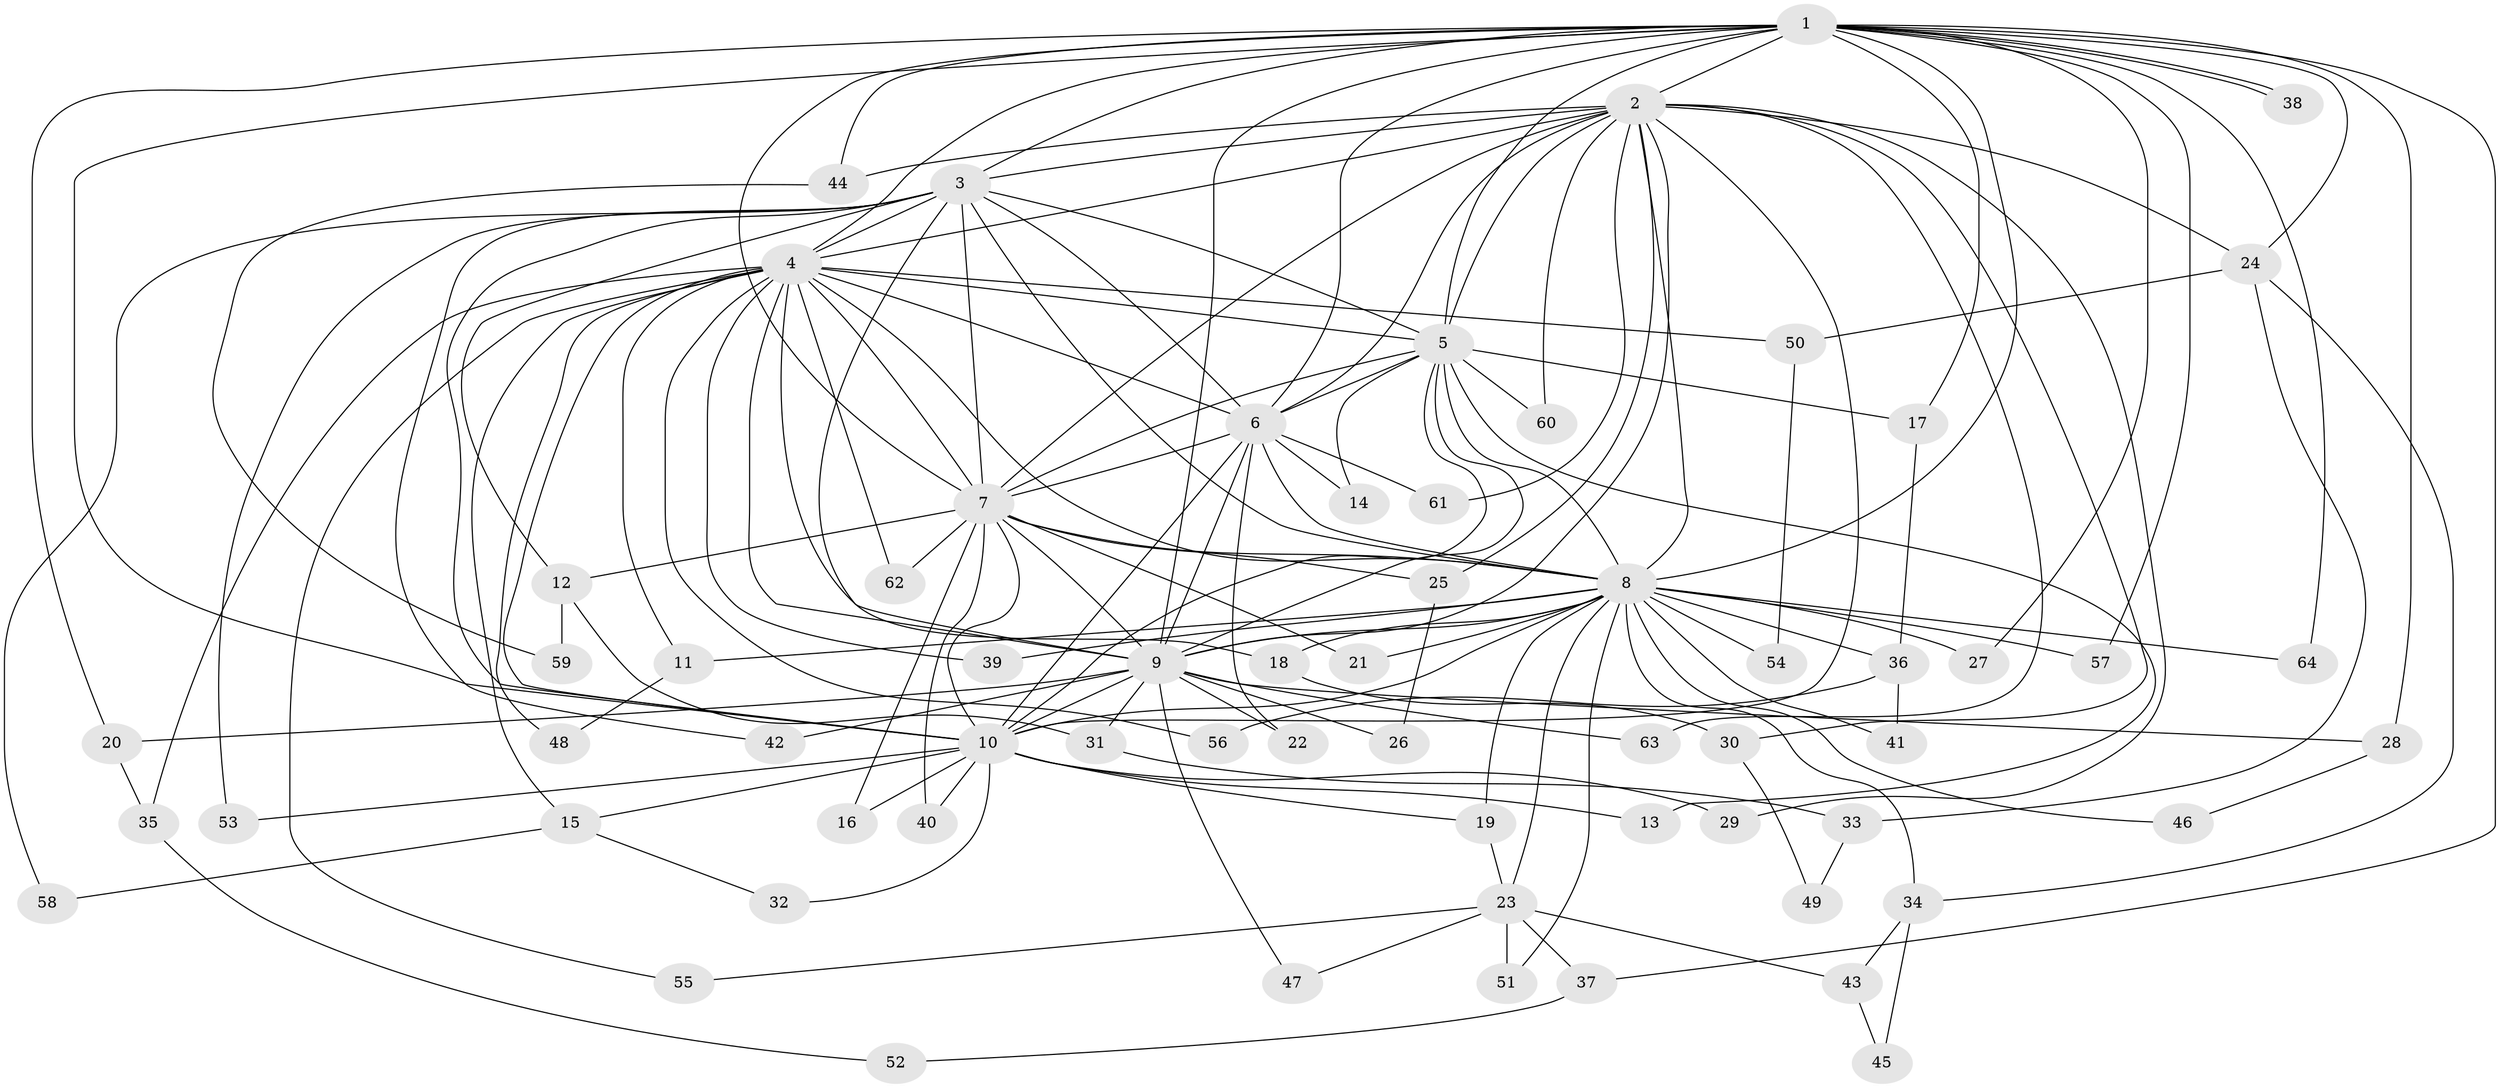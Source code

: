 // coarse degree distribution, {2: 0.25, 7: 0.05, 3: 0.15, 10: 0.05, 5: 0.15, 6: 0.1, 4: 0.05, 11: 0.05, 14: 0.05, 15: 0.05, 1: 0.05}
// Generated by graph-tools (version 1.1) at 2025/36/03/04/25 23:36:33]
// undirected, 64 vertices, 153 edges
graph export_dot {
  node [color=gray90,style=filled];
  1;
  2;
  3;
  4;
  5;
  6;
  7;
  8;
  9;
  10;
  11;
  12;
  13;
  14;
  15;
  16;
  17;
  18;
  19;
  20;
  21;
  22;
  23;
  24;
  25;
  26;
  27;
  28;
  29;
  30;
  31;
  32;
  33;
  34;
  35;
  36;
  37;
  38;
  39;
  40;
  41;
  42;
  43;
  44;
  45;
  46;
  47;
  48;
  49;
  50;
  51;
  52;
  53;
  54;
  55;
  56;
  57;
  58;
  59;
  60;
  61;
  62;
  63;
  64;
  1 -- 2;
  1 -- 3;
  1 -- 4;
  1 -- 5;
  1 -- 6;
  1 -- 7;
  1 -- 8;
  1 -- 9;
  1 -- 10;
  1 -- 17;
  1 -- 20;
  1 -- 24;
  1 -- 27;
  1 -- 28;
  1 -- 37;
  1 -- 38;
  1 -- 38;
  1 -- 44;
  1 -- 57;
  1 -- 64;
  2 -- 3;
  2 -- 4;
  2 -- 5;
  2 -- 6;
  2 -- 7;
  2 -- 8;
  2 -- 9;
  2 -- 10;
  2 -- 24;
  2 -- 25;
  2 -- 29;
  2 -- 30;
  2 -- 44;
  2 -- 60;
  2 -- 61;
  2 -- 63;
  3 -- 4;
  3 -- 5;
  3 -- 6;
  3 -- 7;
  3 -- 8;
  3 -- 9;
  3 -- 10;
  3 -- 12;
  3 -- 42;
  3 -- 53;
  3 -- 58;
  4 -- 5;
  4 -- 6;
  4 -- 7;
  4 -- 8;
  4 -- 9;
  4 -- 10;
  4 -- 11;
  4 -- 15;
  4 -- 18;
  4 -- 35;
  4 -- 39;
  4 -- 48;
  4 -- 50;
  4 -- 55;
  4 -- 56;
  4 -- 62;
  5 -- 6;
  5 -- 7;
  5 -- 8;
  5 -- 9;
  5 -- 10;
  5 -- 13;
  5 -- 14;
  5 -- 17;
  5 -- 60;
  6 -- 7;
  6 -- 8;
  6 -- 9;
  6 -- 10;
  6 -- 14;
  6 -- 22;
  6 -- 61;
  7 -- 8;
  7 -- 9;
  7 -- 10;
  7 -- 12;
  7 -- 16;
  7 -- 21;
  7 -- 25;
  7 -- 40;
  7 -- 62;
  8 -- 9;
  8 -- 10;
  8 -- 11;
  8 -- 18;
  8 -- 19;
  8 -- 21;
  8 -- 23;
  8 -- 27;
  8 -- 34;
  8 -- 36;
  8 -- 39;
  8 -- 41;
  8 -- 46;
  8 -- 51;
  8 -- 54;
  8 -- 57;
  8 -- 64;
  9 -- 10;
  9 -- 20;
  9 -- 22;
  9 -- 26;
  9 -- 28;
  9 -- 31;
  9 -- 42;
  9 -- 47;
  9 -- 63;
  10 -- 13;
  10 -- 15;
  10 -- 16;
  10 -- 19;
  10 -- 29;
  10 -- 32;
  10 -- 40;
  10 -- 53;
  11 -- 48;
  12 -- 31;
  12 -- 59;
  15 -- 32;
  15 -- 58;
  17 -- 36;
  18 -- 30;
  19 -- 23;
  20 -- 35;
  23 -- 37;
  23 -- 43;
  23 -- 47;
  23 -- 51;
  23 -- 55;
  24 -- 33;
  24 -- 34;
  24 -- 50;
  25 -- 26;
  28 -- 46;
  30 -- 49;
  31 -- 33;
  33 -- 49;
  34 -- 43;
  34 -- 45;
  35 -- 52;
  36 -- 41;
  36 -- 56;
  37 -- 52;
  43 -- 45;
  44 -- 59;
  50 -- 54;
}
